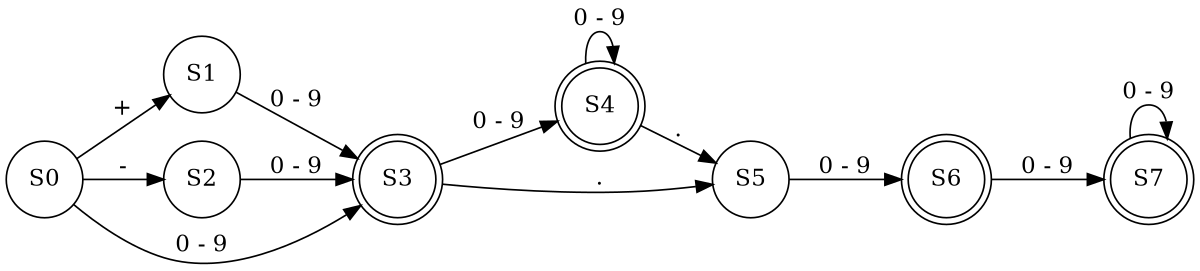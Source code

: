 digraph hierarchy {
rankdir = LR;
size = "8,5"
node[shape = circle];
S0 [label="S0"]
S1 [label="S1"]
S2 [label="S2"]
S3 [shape=doublecircle, label="S3"]
S4 [shape=doublecircle, label="S4"]
S5 [label="S5"]
S6 [shape=doublecircle, label="S6"]
S7 [shape=doublecircle, label="S7"]
S0->S1 [label="+" ]
S0->S2 [label="-" ]
S0->S3 [label="0 - 9" ]
S1->S3 [label="0 - 9" ]
S2->S3 [label="0 - 9" ]
S3->S4 [label="0 - 9" ]
S3->S5 [label="." ]
S4->S4 [label="0 - 9" ]
S4->S5 [label="." ]
S5->S6 [label="0 - 9" ]
S6->S7 [label="0 - 9" ]
S7->S7 [label="0 - 9" ]
}